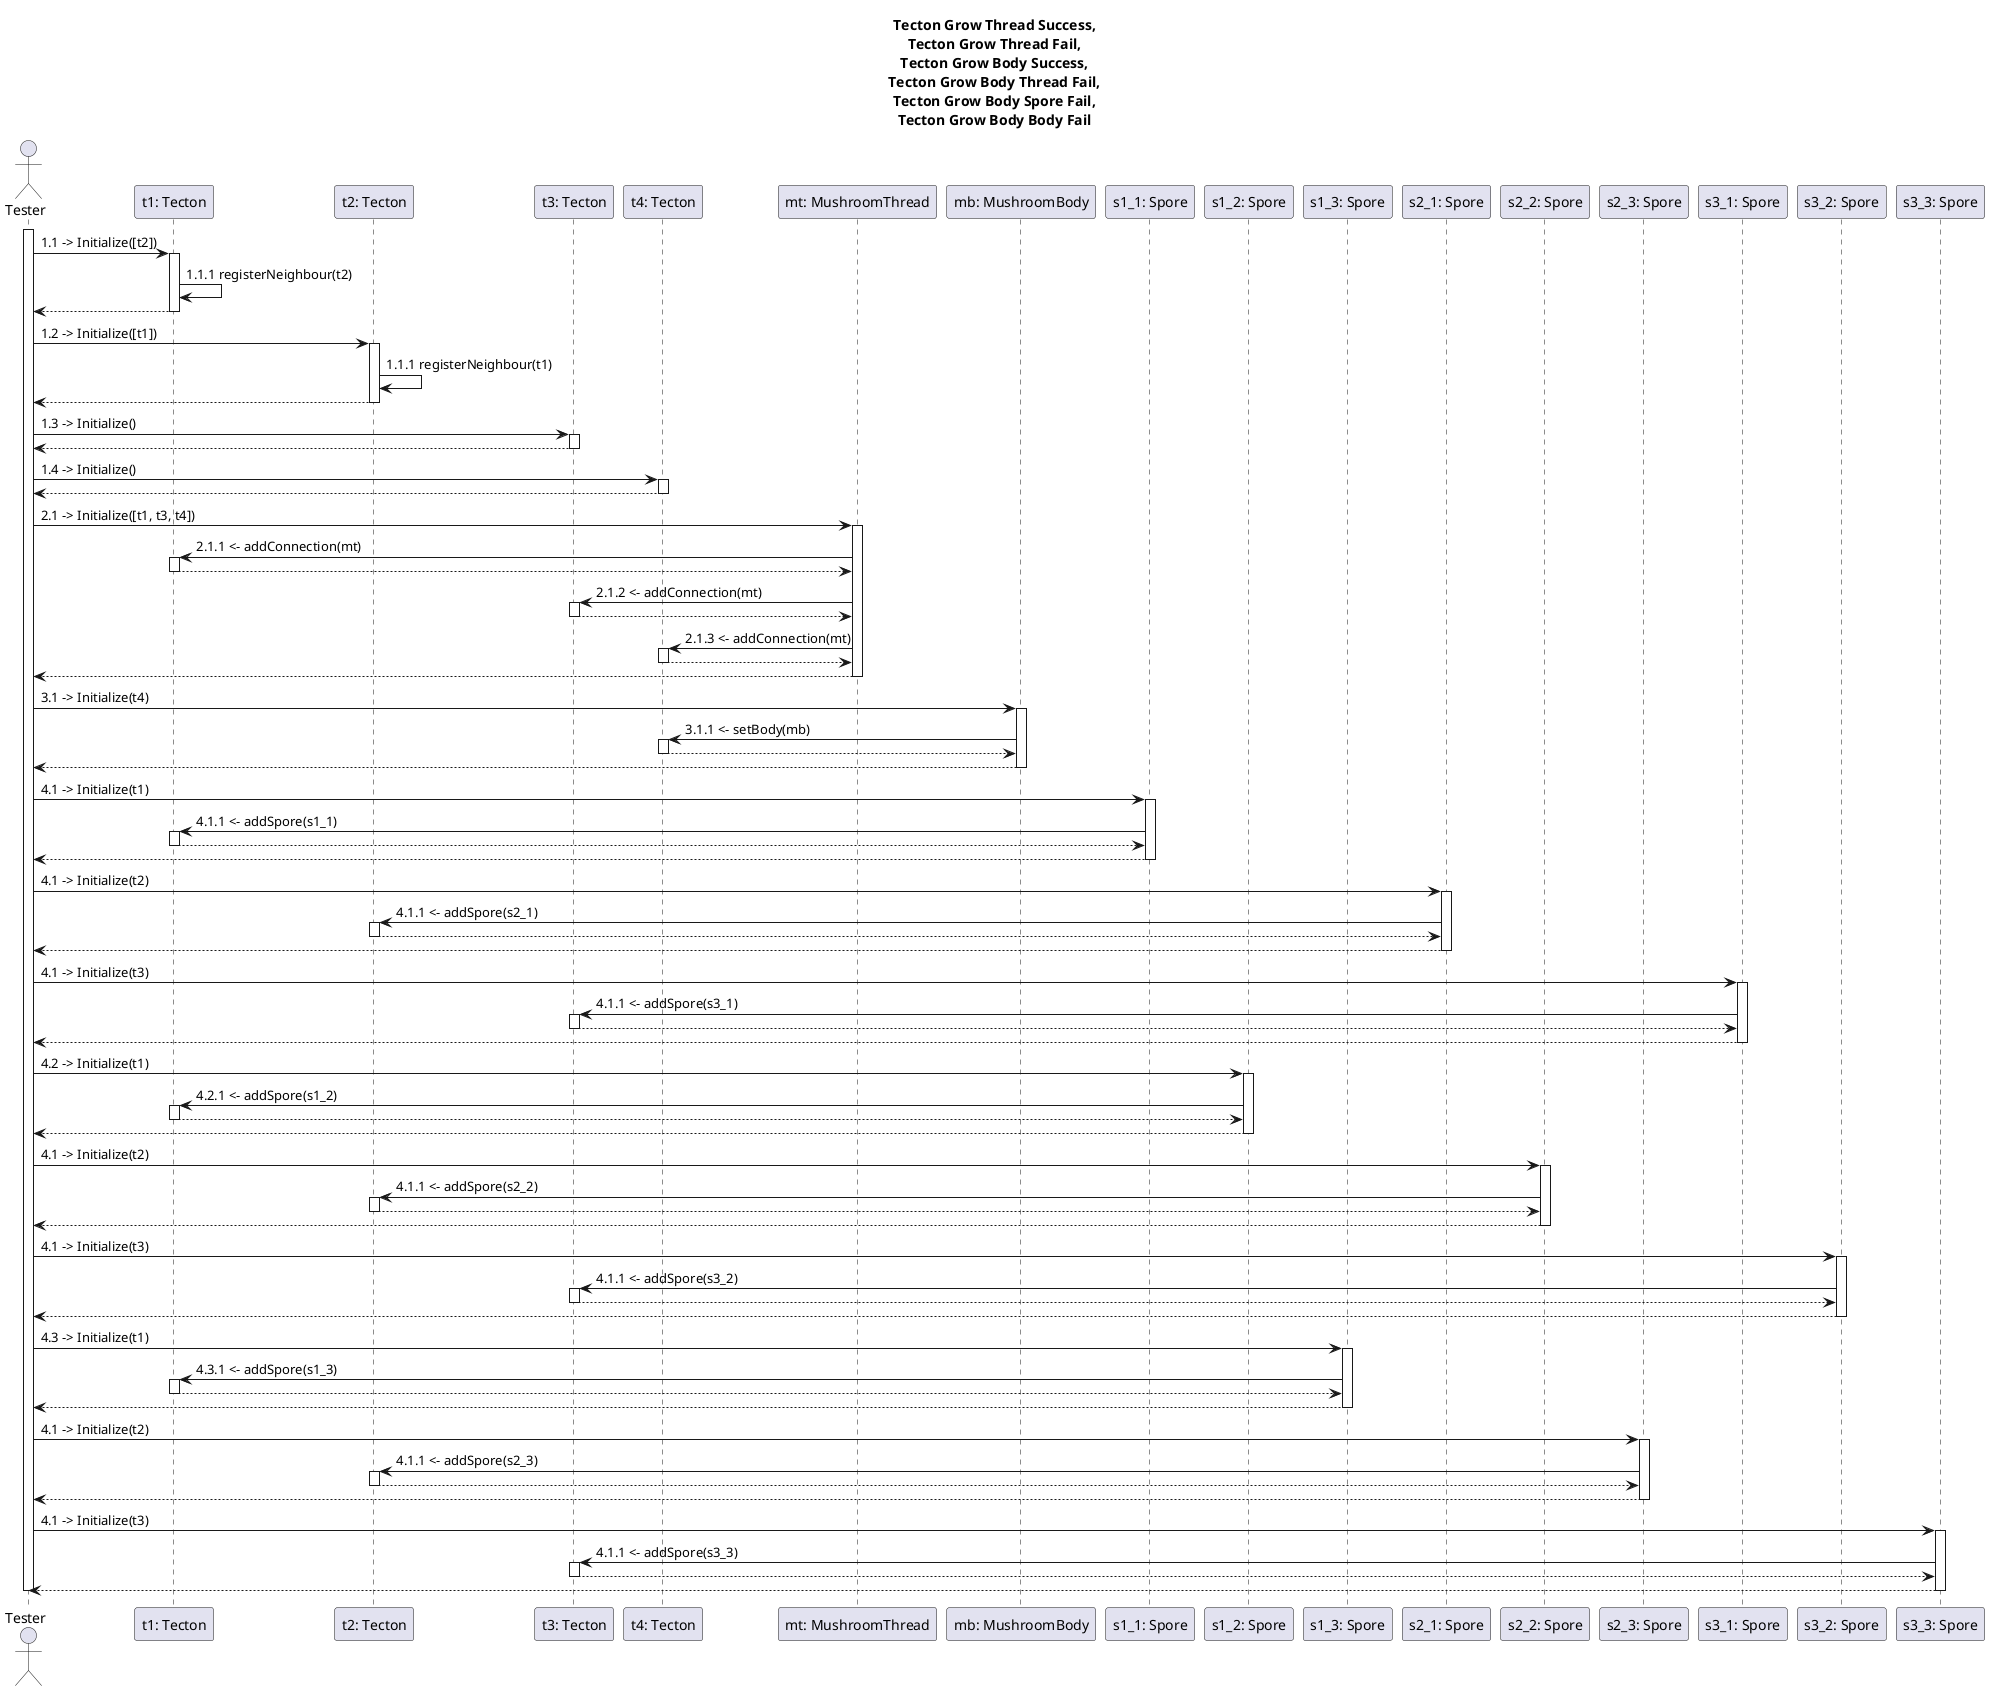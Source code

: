 ' Test-casek:
' - Tecton Grow Thread Success: t1 és t2 szomszédos; t1-en van mt
' - Tecton Grow Thread Fail: t1 és t3 nem szomszédos; t1-en van mt
' - Tecton Grow Body Success: t1-en van mt; t1-en van s1_1, s1_2 és s1_3; t1-en nincs mb
' - Tecton Grow Body Thread Fail: t2-n nincs mt; t2-n van s1_1, s1_2 és s1_3; t2-n nincs mb
' - Tecton Grow Body Spore Fail: t3-on van mt; t3-on nincs spóra; t3-on nincs mb
' - Tecton Grow Body Body Fail: t4-en van mt; t4-en van s1_1, s1_2, s1_3; t4-en van mb

@startuml communicationTecton3

title Tecton Grow Thread Success,\nTecton Grow Thread Fail,\nTecton Grow Body Success,\nTecton Grow Body Thread Fail,\nTecton Grow Body Spore Fail,\nTecton Grow Body Body Fail

actor "Tester" as ts
' t1 szomszédos t2-vel, de t3-al nem, így több test-casere is jó lesz a diagram 
participant "t1: Tecton" as t1 
participant "t2: Tecton" as t2
participant "t3: Tecton" as t3
participant "t4: Tecton" as t4
participant "mt: MushroomThread" as mt
participant "mb: MushroomBody" as mb
participant "s1_1: Spore" as s1_1
participant "s1_2: Spore" as s1_2
participant "s1_3: Spore" as s1_3
participant "s2_1: Spore" as s2_1
participant "s2_2: Spore" as s2_2
participant "s2_3: Spore" as s2_3
participant "s3_1: Spore" as s3_1
participant "s3_2: Spore" as s3_2
participant "s3_3: Spore" as s3_3

activate ts

' ------------------------------------------
' t1: szomszédos t2-vel
ts -> t1: 1.1 -> Initialize([t2])
activate t1

t1 -> t1: 1.1.1 registerNeighbour(t2)

ts <-- t1
deactivate t1

' ------------------------------------------
' t2: szomszédos t1-el
ts -> t2: 1.2 -> Initialize([t1])
activate t2

t2 -> t2: 1.1.1 registerNeighbour(t1)

ts <-- t2
deactivate t2

' ------------------------------------------
' t3
ts -> t3: 1.3 -> Initialize()
activate t3
ts <-- t3
deactivate t3

' ------------------------------------------
' t4
ts -> t4: 1.4 -> Initialize()
activate t4
ts <-- t4
deactivate t4

' ------------------------------------------
' thread: t1, t3, t4-en nő
ts -> mt: 2.1 -> Initialize([t1, t3, t4])
activate mt

mt -> t1: 2.1.1 <- addConnection(mt)
activate t1
mt <-- t1
deactivate t1

mt -> t3: 2.1.2 <- addConnection(mt)
activate t3
mt <-- t3
deactivate t3

mt -> t4: 2.1.3 <- addConnection(mt)
activate t4
mt <-- t4
deactivate t4

ts <-- mt
deactivate mt

' ------------------------------------------
' body: t4-en nő
ts -> mb: 3.1 -> Initialize(t4)
activate mb

mb -> t4: 3.1.1 <- setBody(mb)
activate t4
mb <-- t4
deactivate t4

ts <-- mb
deactivate mb

' ------------------------------------------
' s1_1: t1-en
ts -> s1_1: 4.1 -> Initialize(t1)
activate s1_1

s1_1 -> t1: 4.1.1 <- addSpore(s1_1)
activate t1
s1_1 <-- t1
deactivate t1

ts <-- s1_1
deactivate s1_1

' ------------------------------------------
' s2_1: t2-n
ts -> s2_1: 4.1 -> Initialize(t2)
activate s2_1

s2_1 -> t2: 4.1.1 <- addSpore(s2_1)
activate t2
s2_1 <-- t2
deactivate t2

ts <-- s2_1
deactivate s2_1

' ------------------------------------------
' s3_1: t3-on
ts -> s3_1: 4.1 -> Initialize(t3)
activate s3_1

s3_1 -> t3: 4.1.1 <- addSpore(s3_1)
activate t3
s3_1 <-- t3
deactivate t3

ts <-- s3_1
deactivate s3_1

' ------------------------------------------
' s1_2: t1-en
ts -> s1_2: 4.2 -> Initialize(t1)
activate s1_2

s1_2 -> t1: 4.2.1 <- addSpore(s1_2)
activate t1
s1_2 <-- t1
deactivate t1

ts <-- s1_2
deactivate s1_2

' ------------------------------------------
' s2_2: t2-n
ts -> s2_2: 4.1 -> Initialize(t2)
activate s2_2

s2_2 -> t2: 4.1.1 <- addSpore(s2_2)
activate t2
s2_2 <-- t2
deactivate t2

ts <-- s2_2
deactivate s2_2

' ------------------------------------------
' s3_2: t3-on
ts -> s3_2: 4.1 -> Initialize(t3)
activate s3_2

s3_2 -> t3: 4.1.1 <- addSpore(s3_2)
activate t3
s3_2 <-- t3
deactivate t3

ts <-- s3_2
deactivate s3_2

' ------------------------------------------
' s1_3: t1-en
ts -> s1_3: 4.3 -> Initialize(t1)
activate s1_3

s1_3 -> t1: 4.3.1 <- addSpore(s1_3)
activate t1
s1_3 <-- t1
deactivate t1

ts <-- s1_3
deactivate s1_3

' ------------------------------------------
' s2_3: t2-n
ts -> s2_3: 4.1 -> Initialize(t2)
activate s2_3

s2_3 -> t2: 4.1.1 <- addSpore(s2_3)
activate t2
s2_3 <-- t2
deactivate t2

ts <-- s2_3
deactivate s2_3

' ------------------------------------------
' s3_3: t3-on
ts -> s3_3: 4.1 -> Initialize(t3)
activate s3_3

s3_3 -> t3: 4.1.1 <- addSpore(s3_3)
activate t3
s3_3 <-- t3
deactivate t3

ts <-- s3_3
deactivate s3_3

deactivate ts

@enduml